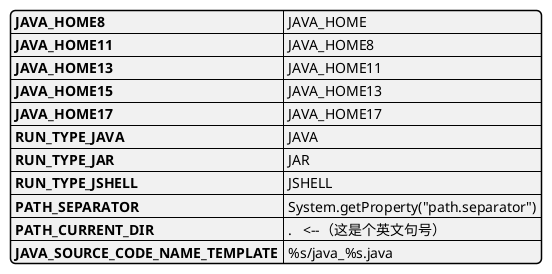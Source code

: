 @startyaml

JAVA_HOME8: "JAVA_HOME"
JAVA_HOME11: "JAVA_HOME8"
JAVA_HOME13: "JAVA_HOME11"
JAVA_HOME15: "JAVA_HOME13"
JAVA_HOME17: "JAVA_HOME17"
RUN_TYPE_JAVA: "JAVA"
RUN_TYPE_JAR: "JAR"
RUN_TYPE_JSHELL: "JSHELL"
PATH_SEPARATOR : "System.getProperty("path.separator")"
PATH_CURRENT_DIR: ".   <--（这是个英文句号）"
JAVA_SOURCE_CODE_NAME_TEMPLATE: "%s/java_%s.java"
@endyaml